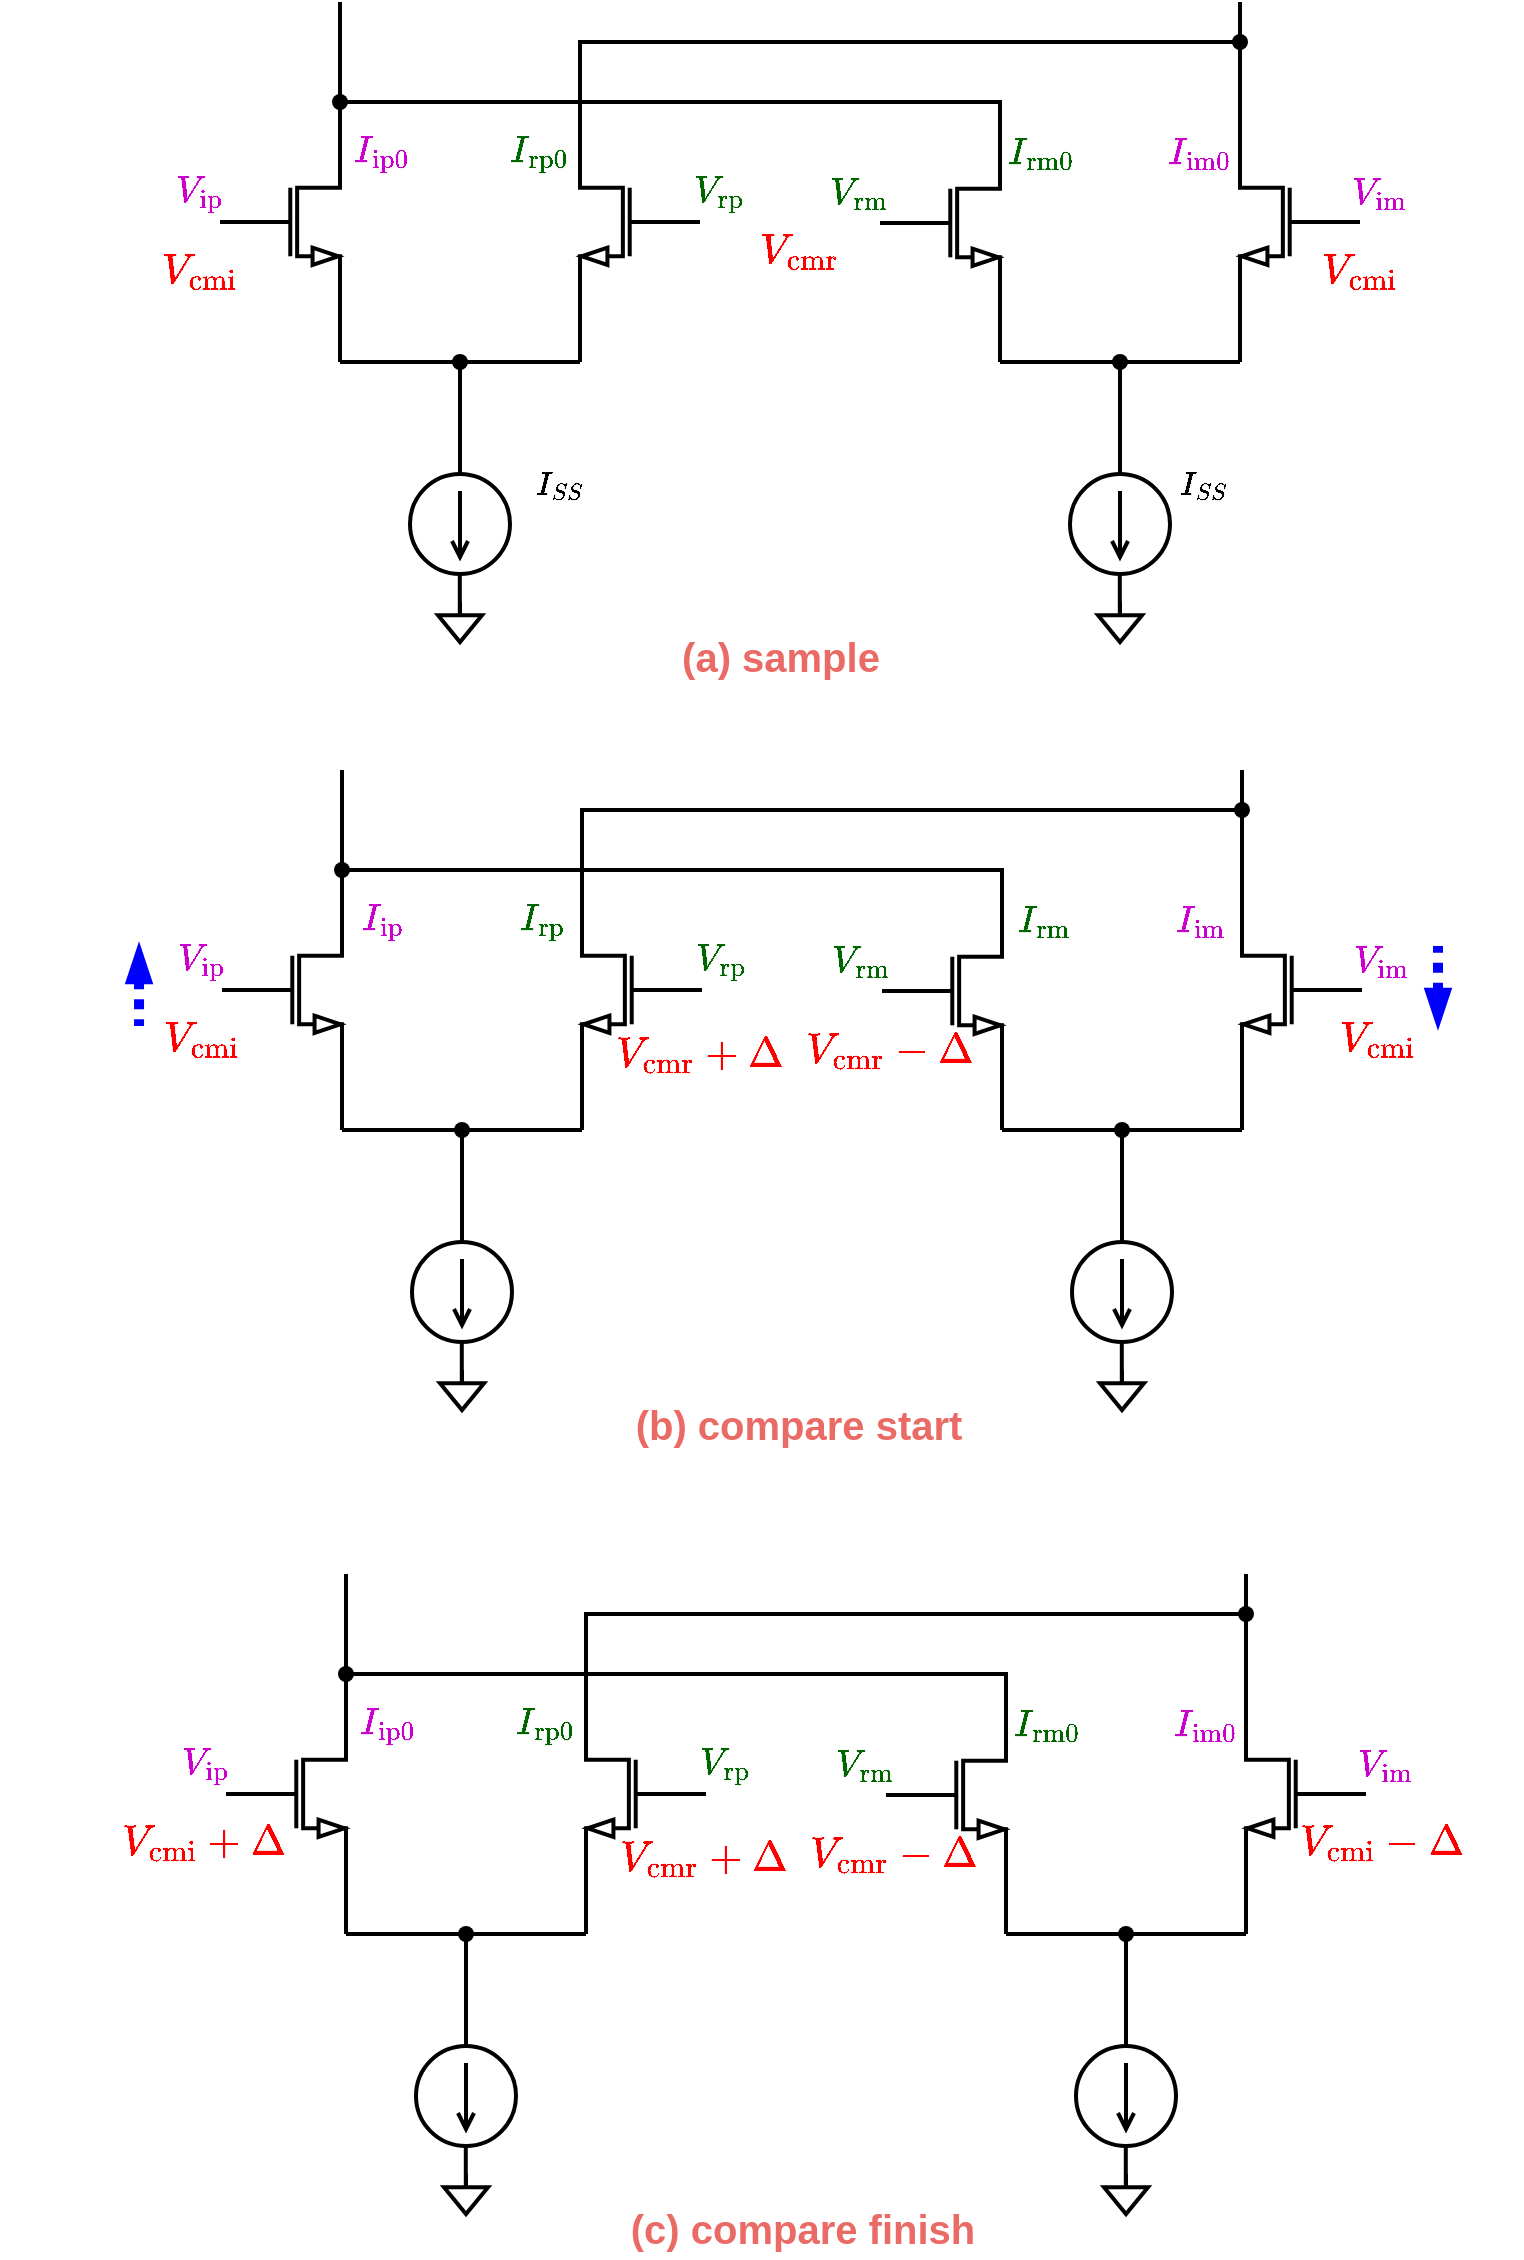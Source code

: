 <mxfile version="24.7.17">
  <diagram name="Page-1" id="Bgo-FpWaR2UOzJnFJCvu">
    <mxGraphModel dx="867" dy="847" grid="1" gridSize="10" guides="1" tooltips="1" connect="1" arrows="1" fold="1" page="1" pageScale="1" pageWidth="850" pageHeight="1100" math="1" shadow="0">
      <root>
        <mxCell id="0" />
        <mxCell id="1" parent="0" />
        <mxCell id="oNooGlTdRXXxpe_JB3kV-112" value="" style="verticalLabelPosition=bottom;shadow=0;dashed=0;align=center;html=1;verticalAlign=top;shape=mxgraph.electrical.transistors.nmos;pointerEvents=1;strokeWidth=2;" parent="1" vertex="1">
          <mxGeometry x="130" y="264" width="60" height="100" as="geometry" />
        </mxCell>
        <mxCell id="oNooGlTdRXXxpe_JB3kV-113" value="" style="verticalLabelPosition=bottom;shadow=0;dashed=0;align=center;html=1;verticalAlign=top;shape=mxgraph.electrical.transistors.nmos;pointerEvents=1;direction=east;flipH=1;strokeWidth=2;" parent="1" vertex="1">
          <mxGeometry x="310" y="264" width="60" height="100" as="geometry" />
        </mxCell>
        <mxCell id="oNooGlTdRXXxpe_JB3kV-114" value="" style="endArrow=none;html=1;rounded=0;strokeWidth=2;" parent="1" edge="1">
          <mxGeometry width="50" height="50" relative="1" as="geometry">
            <mxPoint x="190" y="384" as="sourcePoint" />
            <mxPoint x="310" y="384" as="targetPoint" />
          </mxGeometry>
        </mxCell>
        <mxCell id="oNooGlTdRXXxpe_JB3kV-115" value="" style="endArrow=none;html=1;rounded=0;strokeWidth=2;" parent="1" edge="1">
          <mxGeometry width="50" height="50" relative="1" as="geometry">
            <mxPoint x="190" y="374" as="sourcePoint" />
            <mxPoint x="190" y="354" as="targetPoint" />
            <Array as="points">
              <mxPoint x="190" y="384" />
            </Array>
          </mxGeometry>
        </mxCell>
        <mxCell id="oNooGlTdRXXxpe_JB3kV-116" value="" style="endArrow=none;html=1;rounded=0;strokeWidth=2;" parent="1" edge="1">
          <mxGeometry width="50" height="50" relative="1" as="geometry">
            <mxPoint x="310" y="374" as="sourcePoint" />
            <mxPoint x="310" y="354" as="targetPoint" />
            <Array as="points">
              <mxPoint x="310" y="384" />
            </Array>
          </mxGeometry>
        </mxCell>
        <mxCell id="oNooGlTdRXXxpe_JB3kV-117" value="" style="endArrow=none;html=1;rounded=0;exitX=0.5;exitY=0;exitDx=0;exitDy=0;exitPerimeter=0;strokeWidth=2;" parent="1" edge="1">
          <mxGeometry width="50" height="50" relative="1" as="geometry">
            <mxPoint x="250" y="440" as="sourcePoint" />
            <mxPoint x="250" y="384" as="targetPoint" />
          </mxGeometry>
        </mxCell>
        <mxCell id="oNooGlTdRXXxpe_JB3kV-118" value="" style="endArrow=none;html=1;rounded=0;strokeWidth=2;" parent="1" edge="1">
          <mxGeometry width="50" height="50" relative="1" as="geometry">
            <mxPoint x="190" y="274" as="sourcePoint" />
            <mxPoint x="190" y="204" as="targetPoint" />
          </mxGeometry>
        </mxCell>
        <mxCell id="oNooGlTdRXXxpe_JB3kV-119" value="" style="endArrow=none;html=1;rounded=0;strokeWidth=2;" parent="1" edge="1">
          <mxGeometry width="50" height="50" relative="1" as="geometry">
            <mxPoint x="310" y="274" as="sourcePoint" />
            <mxPoint x="310" y="223" as="targetPoint" />
          </mxGeometry>
        </mxCell>
        <mxCell id="oNooGlTdRXXxpe_JB3kV-120" value="&lt;font color=&quot;#cc00cc&quot; style=&quot;font-size: 16px;&quot;&gt;$$V_\text{ip}$$&lt;/font&gt;" style="text;html=1;align=center;verticalAlign=middle;whiteSpace=wrap;rounded=0;strokeWidth=2;" parent="1" vertex="1">
          <mxGeometry x="90" y="284" width="60" height="30" as="geometry" />
        </mxCell>
        <mxCell id="oNooGlTdRXXxpe_JB3kV-121" value="&lt;font color=&quot;#006600&quot; style=&quot;font-size: 16px;&quot;&gt;$$V_\text{rp}$$&lt;/font&gt;" style="text;html=1;align=center;verticalAlign=middle;whiteSpace=wrap;rounded=0;strokeWidth=2;" parent="1" vertex="1">
          <mxGeometry x="350" y="284" width="60" height="30" as="geometry" />
        </mxCell>
        <mxCell id="oNooGlTdRXXxpe_JB3kV-122" value="" style="verticalLabelPosition=bottom;shadow=0;dashed=0;align=center;html=1;verticalAlign=top;shape=mxgraph.electrical.transistors.nmos;pointerEvents=1;strokeWidth=2;" parent="1" vertex="1">
          <mxGeometry x="460" y="264" width="60" height="101" as="geometry" />
        </mxCell>
        <mxCell id="oNooGlTdRXXxpe_JB3kV-123" value="" style="verticalLabelPosition=bottom;shadow=0;dashed=0;align=center;html=1;verticalAlign=top;shape=mxgraph.electrical.transistors.nmos;pointerEvents=1;direction=east;flipH=1;strokeWidth=2;" parent="1" vertex="1">
          <mxGeometry x="640" y="264" width="60" height="100" as="geometry" />
        </mxCell>
        <mxCell id="oNooGlTdRXXxpe_JB3kV-124" value="" style="endArrow=none;html=1;rounded=0;strokeWidth=2;" parent="1" edge="1">
          <mxGeometry width="50" height="50" relative="1" as="geometry">
            <mxPoint x="520" y="384" as="sourcePoint" />
            <mxPoint x="640" y="384" as="targetPoint" />
          </mxGeometry>
        </mxCell>
        <mxCell id="oNooGlTdRXXxpe_JB3kV-125" value="" style="endArrow=none;html=1;rounded=0;strokeWidth=2;" parent="1" edge="1">
          <mxGeometry width="50" height="50" relative="1" as="geometry">
            <mxPoint x="520" y="374" as="sourcePoint" />
            <mxPoint x="520" y="354" as="targetPoint" />
            <Array as="points">
              <mxPoint x="520" y="384" />
            </Array>
          </mxGeometry>
        </mxCell>
        <mxCell id="oNooGlTdRXXxpe_JB3kV-126" value="" style="endArrow=none;html=1;rounded=0;strokeWidth=2;" parent="1" edge="1">
          <mxGeometry width="50" height="50" relative="1" as="geometry">
            <mxPoint x="640" y="374" as="sourcePoint" />
            <mxPoint x="640" y="354" as="targetPoint" />
            <Array as="points">
              <mxPoint x="640" y="384" />
            </Array>
          </mxGeometry>
        </mxCell>
        <mxCell id="oNooGlTdRXXxpe_JB3kV-127" value="" style="endArrow=none;html=1;rounded=0;exitDx=0;exitDy=0;exitPerimeter=0;strokeWidth=2;" parent="1" source="oNooGlTdRXXxpe_JB3kV-138" edge="1">
          <mxGeometry width="50" height="50" relative="1" as="geometry">
            <mxPoint x="530" y="434" as="sourcePoint" />
            <mxPoint x="580" y="384" as="targetPoint" />
          </mxGeometry>
        </mxCell>
        <mxCell id="oNooGlTdRXXxpe_JB3kV-128" value="" style="endArrow=none;html=1;rounded=0;strokeWidth=2;" parent="1" edge="1">
          <mxGeometry width="50" height="50" relative="1" as="geometry">
            <mxPoint x="520" y="274" as="sourcePoint" />
            <mxPoint x="520" y="253" as="targetPoint" />
          </mxGeometry>
        </mxCell>
        <mxCell id="oNooGlTdRXXxpe_JB3kV-129" value="" style="endArrow=none;html=1;rounded=0;strokeWidth=2;" parent="1" edge="1">
          <mxGeometry width="50" height="50" relative="1" as="geometry">
            <mxPoint x="640" y="274" as="sourcePoint" />
            <mxPoint x="640" y="204" as="targetPoint" />
          </mxGeometry>
        </mxCell>
        <mxCell id="oNooGlTdRXXxpe_JB3kV-130" value="&lt;font color=&quot;#006600&quot; style=&quot;font-size: 16px;&quot;&gt;$$V_\text{rm}$$&lt;/font&gt;" style="text;html=1;align=center;verticalAlign=middle;whiteSpace=wrap;rounded=0;strokeWidth=2;" parent="1" vertex="1">
          <mxGeometry x="420" y="284" width="60" height="30" as="geometry" />
        </mxCell>
        <mxCell id="oNooGlTdRXXxpe_JB3kV-131" value="&lt;font color=&quot;#cc00cc&quot; style=&quot;font-size: 16px;&quot;&gt;$$V_\text{im}$$&lt;/font&gt;" style="text;html=1;align=center;verticalAlign=middle;whiteSpace=wrap;rounded=0;strokeWidth=2;" parent="1" vertex="1">
          <mxGeometry x="680" y="284" width="60" height="30" as="geometry" />
        </mxCell>
        <mxCell id="oNooGlTdRXXxpe_JB3kV-132" value="" style="endArrow=none;html=1;rounded=0;strokeWidth=2;" parent="1" edge="1">
          <mxGeometry width="50" height="50" relative="1" as="geometry">
            <mxPoint x="190" y="254" as="sourcePoint" />
            <mxPoint x="520" y="254" as="targetPoint" />
          </mxGeometry>
        </mxCell>
        <mxCell id="oNooGlTdRXXxpe_JB3kV-133" value="" style="endArrow=none;html=1;rounded=0;strokeWidth=2;" parent="1" edge="1">
          <mxGeometry width="50" height="50" relative="1" as="geometry">
            <mxPoint x="310" y="224" as="sourcePoint" />
            <mxPoint x="640" y="224" as="targetPoint" />
          </mxGeometry>
        </mxCell>
        <mxCell id="oNooGlTdRXXxpe_JB3kV-134" value="" style="shape=waypoint;sketch=0;fillStyle=solid;size=6;pointerEvents=1;points=[];fillColor=none;resizable=0;rotatable=0;perimeter=centerPerimeter;snapToPoint=1;strokeWidth=2;" parent="1" vertex="1">
          <mxGeometry x="180" y="244" width="20" height="20" as="geometry" />
        </mxCell>
        <mxCell id="oNooGlTdRXXxpe_JB3kV-136" value="" style="shape=waypoint;sketch=0;fillStyle=solid;size=6;pointerEvents=1;points=[];fillColor=none;resizable=0;rotatable=0;perimeter=centerPerimeter;snapToPoint=1;strokeWidth=2;" parent="1" vertex="1">
          <mxGeometry x="240" y="374" width="20" height="20" as="geometry" />
        </mxCell>
        <mxCell id="oNooGlTdRXXxpe_JB3kV-137" value="" style="endArrow=none;html=1;rounded=0;exitX=0.5;exitY=0;exitDx=0;exitDy=0;exitPerimeter=0;strokeWidth=2;" parent="1" target="oNooGlTdRXXxpe_JB3kV-138" edge="1">
          <mxGeometry width="50" height="50" relative="1" as="geometry">
            <mxPoint x="580" y="440" as="sourcePoint" />
            <mxPoint x="580" y="384" as="targetPoint" />
          </mxGeometry>
        </mxCell>
        <mxCell id="oNooGlTdRXXxpe_JB3kV-138" value="" style="shape=waypoint;sketch=0;fillStyle=solid;size=6;pointerEvents=1;points=[];fillColor=none;resizable=0;rotatable=0;perimeter=centerPerimeter;snapToPoint=1;strokeWidth=2;" parent="1" vertex="1">
          <mxGeometry x="570" y="374" width="20" height="20" as="geometry" />
        </mxCell>
        <mxCell id="oNooGlTdRXXxpe_JB3kV-140" value="" style="shape=waypoint;sketch=0;fillStyle=solid;size=6;pointerEvents=1;points=[];fillColor=none;resizable=0;rotatable=0;perimeter=centerPerimeter;snapToPoint=1;strokeWidth=2;" parent="1" vertex="1">
          <mxGeometry x="630" y="214" width="20" height="20" as="geometry" />
        </mxCell>
        <mxCell id="oNooGlTdRXXxpe_JB3kV-141" value="" style="endArrow=none;html=1;rounded=0;strokeWidth=2;" parent="1" edge="1">
          <mxGeometry width="50" height="50" relative="1" as="geometry">
            <mxPoint x="249.9" y="510" as="sourcePoint" />
            <mxPoint x="249.9" y="490" as="targetPoint" />
          </mxGeometry>
        </mxCell>
        <mxCell id="oNooGlTdRXXxpe_JB3kV-142" value="" style="pointerEvents=1;verticalLabelPosition=bottom;shadow=0;dashed=0;align=center;html=1;verticalAlign=top;shape=mxgraph.electrical.signal_sources.signal_ground;strokeWidth=2;" parent="1" vertex="1">
          <mxGeometry x="239" y="504" width="22" height="20" as="geometry" />
        </mxCell>
        <mxCell id="oNooGlTdRXXxpe_JB3kV-143" value="" style="pointerEvents=1;verticalLabelPosition=bottom;shadow=0;dashed=0;align=center;html=1;verticalAlign=top;shape=mxgraph.electrical.signal_sources.source;aspect=fixed;points=[[0.5,0,0],[1,0.5,0],[0.5,1,0],[0,0.5,0]];elSignalType=dc2;strokeWidth=2;" parent="1" vertex="1">
          <mxGeometry x="225" y="440" width="50" height="50" as="geometry" />
        </mxCell>
        <mxCell id="oNooGlTdRXXxpe_JB3kV-144" value="" style="endArrow=none;html=1;rounded=0;strokeWidth=2;" parent="1" edge="1">
          <mxGeometry width="50" height="50" relative="1" as="geometry">
            <mxPoint x="579.9" y="510" as="sourcePoint" />
            <mxPoint x="579.9" y="490" as="targetPoint" />
          </mxGeometry>
        </mxCell>
        <mxCell id="oNooGlTdRXXxpe_JB3kV-145" value="" style="pointerEvents=1;verticalLabelPosition=bottom;shadow=0;dashed=0;align=center;html=1;verticalAlign=top;shape=mxgraph.electrical.signal_sources.signal_ground;strokeWidth=2;" parent="1" vertex="1">
          <mxGeometry x="569" y="504" width="22" height="20" as="geometry" />
        </mxCell>
        <mxCell id="oNooGlTdRXXxpe_JB3kV-146" value="" style="pointerEvents=1;verticalLabelPosition=bottom;shadow=0;dashed=0;align=center;html=1;verticalAlign=top;shape=mxgraph.electrical.signal_sources.source;aspect=fixed;points=[[0.5,0,0],[1,0.5,0],[0.5,1,0],[0,0.5,0]];elSignalType=dc2;strokeWidth=2;" parent="1" vertex="1">
          <mxGeometry x="555" y="440" width="50" height="50" as="geometry" />
        </mxCell>
        <mxCell id="oNooGlTdRXXxpe_JB3kV-147" value="&lt;font color=&quot;#ff0000&quot; style=&quot;font-size: 18px;&quot;&gt;$$V_\text{cmi}$$&lt;/font&gt;" style="text;html=1;align=center;verticalAlign=middle;whiteSpace=wrap;rounded=0;strokeWidth=2;" parent="1" vertex="1">
          <mxGeometry x="90" y="324" width="60" height="30" as="geometry" />
        </mxCell>
        <mxCell id="oNooGlTdRXXxpe_JB3kV-148" value="&lt;font color=&quot;#ff0000&quot; style=&quot;font-size: 18px;&quot;&gt;$$V_\text{cmi}$$&lt;/font&gt;" style="text;html=1;align=center;verticalAlign=middle;whiteSpace=wrap;rounded=0;strokeWidth=2;" parent="1" vertex="1">
          <mxGeometry x="670" y="324" width="60" height="30" as="geometry" />
        </mxCell>
        <mxCell id="oNooGlTdRXXxpe_JB3kV-149" value="&lt;font color=&quot;#ff0000&quot; style=&quot;font-size: 18px;&quot;&gt;$$V_\text{cmr}$$&lt;/font&gt;" style="text;html=1;align=center;verticalAlign=middle;whiteSpace=wrap;rounded=0;strokeWidth=2;" parent="1" vertex="1">
          <mxGeometry x="390" y="314" width="60" height="30" as="geometry" />
        </mxCell>
        <mxCell id="oNooGlTdRXXxpe_JB3kV-151" value="" style="verticalLabelPosition=bottom;shadow=0;dashed=0;align=center;html=1;verticalAlign=top;shape=mxgraph.electrical.transistors.nmos;pointerEvents=1;strokeWidth=2;" parent="1" vertex="1">
          <mxGeometry x="131" y="648" width="60" height="100" as="geometry" />
        </mxCell>
        <mxCell id="oNooGlTdRXXxpe_JB3kV-152" value="" style="verticalLabelPosition=bottom;shadow=0;dashed=0;align=center;html=1;verticalAlign=top;shape=mxgraph.electrical.transistors.nmos;pointerEvents=1;direction=east;flipH=1;strokeWidth=2;" parent="1" vertex="1">
          <mxGeometry x="311" y="648" width="60" height="100" as="geometry" />
        </mxCell>
        <mxCell id="oNooGlTdRXXxpe_JB3kV-153" value="" style="endArrow=none;html=1;rounded=0;strokeWidth=2;" parent="1" edge="1">
          <mxGeometry width="50" height="50" relative="1" as="geometry">
            <mxPoint x="191" y="768" as="sourcePoint" />
            <mxPoint x="311" y="768" as="targetPoint" />
          </mxGeometry>
        </mxCell>
        <mxCell id="oNooGlTdRXXxpe_JB3kV-154" value="" style="endArrow=none;html=1;rounded=0;strokeWidth=2;" parent="1" edge="1">
          <mxGeometry width="50" height="50" relative="1" as="geometry">
            <mxPoint x="191" y="758" as="sourcePoint" />
            <mxPoint x="191" y="738" as="targetPoint" />
            <Array as="points">
              <mxPoint x="191" y="768" />
            </Array>
          </mxGeometry>
        </mxCell>
        <mxCell id="oNooGlTdRXXxpe_JB3kV-155" value="" style="endArrow=none;html=1;rounded=0;strokeWidth=2;" parent="1" edge="1">
          <mxGeometry width="50" height="50" relative="1" as="geometry">
            <mxPoint x="311" y="758" as="sourcePoint" />
            <mxPoint x="311" y="738" as="targetPoint" />
            <Array as="points">
              <mxPoint x="311" y="768" />
            </Array>
          </mxGeometry>
        </mxCell>
        <mxCell id="oNooGlTdRXXxpe_JB3kV-156" value="" style="endArrow=none;html=1;rounded=0;exitX=0.5;exitY=0;exitDx=0;exitDy=0;exitPerimeter=0;strokeWidth=2;" parent="1" edge="1">
          <mxGeometry width="50" height="50" relative="1" as="geometry">
            <mxPoint x="251" y="824" as="sourcePoint" />
            <mxPoint x="251" y="768" as="targetPoint" />
          </mxGeometry>
        </mxCell>
        <mxCell id="oNooGlTdRXXxpe_JB3kV-157" value="" style="endArrow=none;html=1;rounded=0;strokeWidth=2;" parent="1" edge="1">
          <mxGeometry width="50" height="50" relative="1" as="geometry">
            <mxPoint x="191" y="658" as="sourcePoint" />
            <mxPoint x="191" y="588" as="targetPoint" />
          </mxGeometry>
        </mxCell>
        <mxCell id="oNooGlTdRXXxpe_JB3kV-158" value="" style="endArrow=none;html=1;rounded=0;strokeWidth=2;" parent="1" edge="1">
          <mxGeometry width="50" height="50" relative="1" as="geometry">
            <mxPoint x="311" y="658" as="sourcePoint" />
            <mxPoint x="311" y="607" as="targetPoint" />
          </mxGeometry>
        </mxCell>
        <mxCell id="oNooGlTdRXXxpe_JB3kV-159" value="&lt;font color=&quot;#cc00cc&quot; style=&quot;font-size: 16px;&quot;&gt;$$V_\text{ip}$$&lt;/font&gt;" style="text;html=1;align=center;verticalAlign=middle;whiteSpace=wrap;rounded=0;strokeWidth=2;" parent="1" vertex="1">
          <mxGeometry x="91" y="668" width="60" height="30" as="geometry" />
        </mxCell>
        <mxCell id="oNooGlTdRXXxpe_JB3kV-160" value="&lt;font color=&quot;#006600&quot; style=&quot;font-size: 16px;&quot;&gt;$$V_\text{rp}$$&lt;/font&gt;" style="text;html=1;align=center;verticalAlign=middle;whiteSpace=wrap;rounded=0;strokeWidth=2;" parent="1" vertex="1">
          <mxGeometry x="351" y="668" width="60" height="30" as="geometry" />
        </mxCell>
        <mxCell id="oNooGlTdRXXxpe_JB3kV-161" value="" style="verticalLabelPosition=bottom;shadow=0;dashed=0;align=center;html=1;verticalAlign=top;shape=mxgraph.electrical.transistors.nmos;pointerEvents=1;strokeWidth=2;" parent="1" vertex="1">
          <mxGeometry x="461" y="648" width="60" height="101" as="geometry" />
        </mxCell>
        <mxCell id="oNooGlTdRXXxpe_JB3kV-162" value="" style="verticalLabelPosition=bottom;shadow=0;dashed=0;align=center;html=1;verticalAlign=top;shape=mxgraph.electrical.transistors.nmos;pointerEvents=1;direction=east;flipH=1;strokeWidth=2;" parent="1" vertex="1">
          <mxGeometry x="641" y="648" width="60" height="100" as="geometry" />
        </mxCell>
        <mxCell id="oNooGlTdRXXxpe_JB3kV-163" value="" style="endArrow=none;html=1;rounded=0;strokeWidth=2;" parent="1" edge="1">
          <mxGeometry width="50" height="50" relative="1" as="geometry">
            <mxPoint x="521" y="768" as="sourcePoint" />
            <mxPoint x="641" y="768" as="targetPoint" />
          </mxGeometry>
        </mxCell>
        <mxCell id="oNooGlTdRXXxpe_JB3kV-164" value="" style="endArrow=none;html=1;rounded=0;strokeWidth=2;" parent="1" edge="1">
          <mxGeometry width="50" height="50" relative="1" as="geometry">
            <mxPoint x="521" y="758" as="sourcePoint" />
            <mxPoint x="521" y="738" as="targetPoint" />
            <Array as="points">
              <mxPoint x="521" y="768" />
            </Array>
          </mxGeometry>
        </mxCell>
        <mxCell id="oNooGlTdRXXxpe_JB3kV-165" value="" style="endArrow=none;html=1;rounded=0;strokeWidth=2;" parent="1" edge="1">
          <mxGeometry width="50" height="50" relative="1" as="geometry">
            <mxPoint x="641" y="758" as="sourcePoint" />
            <mxPoint x="641" y="738" as="targetPoint" />
            <Array as="points">
              <mxPoint x="641" y="768" />
            </Array>
          </mxGeometry>
        </mxCell>
        <mxCell id="oNooGlTdRXXxpe_JB3kV-166" value="" style="endArrow=none;html=1;rounded=0;exitDx=0;exitDy=0;exitPerimeter=0;strokeWidth=2;" parent="1" source="oNooGlTdRXXxpe_JB3kV-177" edge="1">
          <mxGeometry width="50" height="50" relative="1" as="geometry">
            <mxPoint x="531" y="818" as="sourcePoint" />
            <mxPoint x="581" y="768" as="targetPoint" />
          </mxGeometry>
        </mxCell>
        <mxCell id="oNooGlTdRXXxpe_JB3kV-167" value="" style="endArrow=none;html=1;rounded=0;strokeWidth=2;" parent="1" edge="1">
          <mxGeometry width="50" height="50" relative="1" as="geometry">
            <mxPoint x="521" y="658" as="sourcePoint" />
            <mxPoint x="521" y="637" as="targetPoint" />
          </mxGeometry>
        </mxCell>
        <mxCell id="oNooGlTdRXXxpe_JB3kV-168" value="" style="endArrow=none;html=1;rounded=0;strokeWidth=2;" parent="1" edge="1">
          <mxGeometry width="50" height="50" relative="1" as="geometry">
            <mxPoint x="641" y="658" as="sourcePoint" />
            <mxPoint x="641" y="588" as="targetPoint" />
          </mxGeometry>
        </mxCell>
        <mxCell id="oNooGlTdRXXxpe_JB3kV-169" value="&lt;font color=&quot;#006600&quot; style=&quot;font-size: 16px;&quot;&gt;$$V_\text{rm}$$&lt;/font&gt;" style="text;html=1;align=center;verticalAlign=middle;whiteSpace=wrap;rounded=0;strokeWidth=2;" parent="1" vertex="1">
          <mxGeometry x="421" y="668" width="60" height="30" as="geometry" />
        </mxCell>
        <mxCell id="oNooGlTdRXXxpe_JB3kV-170" value="&lt;font color=&quot;#cc00cc&quot; style=&quot;font-size: 16px;&quot;&gt;$$V_\text{im}$$&lt;/font&gt;" style="text;html=1;align=center;verticalAlign=middle;whiteSpace=wrap;rounded=0;strokeWidth=2;" parent="1" vertex="1">
          <mxGeometry x="681" y="668" width="60" height="30" as="geometry" />
        </mxCell>
        <mxCell id="oNooGlTdRXXxpe_JB3kV-171" value="" style="endArrow=none;html=1;rounded=0;strokeWidth=2;" parent="1" edge="1">
          <mxGeometry width="50" height="50" relative="1" as="geometry">
            <mxPoint x="191" y="638" as="sourcePoint" />
            <mxPoint x="521" y="638" as="targetPoint" />
          </mxGeometry>
        </mxCell>
        <mxCell id="oNooGlTdRXXxpe_JB3kV-172" value="" style="endArrow=none;html=1;rounded=0;strokeWidth=2;" parent="1" edge="1">
          <mxGeometry width="50" height="50" relative="1" as="geometry">
            <mxPoint x="311" y="608" as="sourcePoint" />
            <mxPoint x="641" y="608" as="targetPoint" />
          </mxGeometry>
        </mxCell>
        <mxCell id="oNooGlTdRXXxpe_JB3kV-173" value="" style="shape=waypoint;sketch=0;fillStyle=solid;size=6;pointerEvents=1;points=[];fillColor=none;resizable=0;rotatable=0;perimeter=centerPerimeter;snapToPoint=1;strokeWidth=2;" parent="1" vertex="1">
          <mxGeometry x="181" y="628" width="20" height="20" as="geometry" />
        </mxCell>
        <mxCell id="oNooGlTdRXXxpe_JB3kV-175" value="" style="shape=waypoint;sketch=0;fillStyle=solid;size=6;pointerEvents=1;points=[];fillColor=none;resizable=0;rotatable=0;perimeter=centerPerimeter;snapToPoint=1;strokeWidth=2;" parent="1" vertex="1">
          <mxGeometry x="241" y="758" width="20" height="20" as="geometry" />
        </mxCell>
        <mxCell id="oNooGlTdRXXxpe_JB3kV-176" value="" style="endArrow=none;html=1;rounded=0;exitX=0.5;exitY=0;exitDx=0;exitDy=0;exitPerimeter=0;strokeWidth=2;" parent="1" target="oNooGlTdRXXxpe_JB3kV-177" edge="1">
          <mxGeometry width="50" height="50" relative="1" as="geometry">
            <mxPoint x="581" y="824" as="sourcePoint" />
            <mxPoint x="581" y="768" as="targetPoint" />
          </mxGeometry>
        </mxCell>
        <mxCell id="oNooGlTdRXXxpe_JB3kV-177" value="" style="shape=waypoint;sketch=0;fillStyle=solid;size=6;pointerEvents=1;points=[];fillColor=none;resizable=0;rotatable=0;perimeter=centerPerimeter;snapToPoint=1;strokeWidth=2;" parent="1" vertex="1">
          <mxGeometry x="571" y="758" width="20" height="20" as="geometry" />
        </mxCell>
        <mxCell id="oNooGlTdRXXxpe_JB3kV-179" value="" style="shape=waypoint;sketch=0;fillStyle=solid;size=6;pointerEvents=1;points=[];fillColor=none;resizable=0;rotatable=0;perimeter=centerPerimeter;snapToPoint=1;strokeWidth=2;" parent="1" vertex="1">
          <mxGeometry x="631" y="598" width="20" height="20" as="geometry" />
        </mxCell>
        <mxCell id="oNooGlTdRXXxpe_JB3kV-180" value="" style="endArrow=none;html=1;rounded=0;strokeWidth=2;" parent="1" edge="1">
          <mxGeometry width="50" height="50" relative="1" as="geometry">
            <mxPoint x="250.9" y="894" as="sourcePoint" />
            <mxPoint x="250.9" y="874" as="targetPoint" />
          </mxGeometry>
        </mxCell>
        <mxCell id="oNooGlTdRXXxpe_JB3kV-181" value="" style="pointerEvents=1;verticalLabelPosition=bottom;shadow=0;dashed=0;align=center;html=1;verticalAlign=top;shape=mxgraph.electrical.signal_sources.signal_ground;strokeWidth=2;" parent="1" vertex="1">
          <mxGeometry x="240" y="888" width="22" height="20" as="geometry" />
        </mxCell>
        <mxCell id="oNooGlTdRXXxpe_JB3kV-182" value="" style="pointerEvents=1;verticalLabelPosition=bottom;shadow=0;dashed=0;align=center;html=1;verticalAlign=top;shape=mxgraph.electrical.signal_sources.source;aspect=fixed;points=[[0.5,0,0],[1,0.5,0],[0.5,1,0],[0,0.5,0]];elSignalType=dc2;strokeWidth=2;" parent="1" vertex="1">
          <mxGeometry x="226" y="824" width="50" height="50" as="geometry" />
        </mxCell>
        <mxCell id="oNooGlTdRXXxpe_JB3kV-183" value="" style="endArrow=none;html=1;rounded=0;strokeWidth=2;" parent="1" edge="1">
          <mxGeometry width="50" height="50" relative="1" as="geometry">
            <mxPoint x="580.9" y="894" as="sourcePoint" />
            <mxPoint x="580.9" y="874" as="targetPoint" />
          </mxGeometry>
        </mxCell>
        <mxCell id="oNooGlTdRXXxpe_JB3kV-184" value="" style="pointerEvents=1;verticalLabelPosition=bottom;shadow=0;dashed=0;align=center;html=1;verticalAlign=top;shape=mxgraph.electrical.signal_sources.signal_ground;strokeWidth=2;" parent="1" vertex="1">
          <mxGeometry x="570" y="888" width="22" height="20" as="geometry" />
        </mxCell>
        <mxCell id="oNooGlTdRXXxpe_JB3kV-185" value="" style="pointerEvents=1;verticalLabelPosition=bottom;shadow=0;dashed=0;align=center;html=1;verticalAlign=top;shape=mxgraph.electrical.signal_sources.source;aspect=fixed;points=[[0.5,0,0],[1,0.5,0],[0.5,1,0],[0,0.5,0]];elSignalType=dc2;strokeWidth=2;" parent="1" vertex="1">
          <mxGeometry x="556" y="824" width="50" height="50" as="geometry" />
        </mxCell>
        <mxCell id="oNooGlTdRXXxpe_JB3kV-186" value="&lt;font color=&quot;#ff0000&quot; style=&quot;font-size: 18px;&quot;&gt;&lt;b style=&quot;&quot;&gt;$$V_\text{cmi}$$&lt;/b&gt;&lt;/font&gt;" style="text;html=1;align=center;verticalAlign=middle;whiteSpace=wrap;rounded=0;strokeWidth=2;" parent="1" vertex="1">
          <mxGeometry x="91" y="708" width="59" height="30" as="geometry" />
        </mxCell>
        <mxCell id="oNooGlTdRXXxpe_JB3kV-187" value="&lt;font color=&quot;#ff0000&quot; style=&quot;font-size: 18px;&quot;&gt;&lt;b style=&quot;&quot;&gt;$$V_\text{cmi}$$&lt;/b&gt;&lt;/font&gt;" style="text;html=1;align=center;verticalAlign=middle;whiteSpace=wrap;rounded=0;strokeWidth=2;" parent="1" vertex="1">
          <mxGeometry x="679" y="708" width="60" height="30" as="geometry" />
        </mxCell>
        <mxCell id="oNooGlTdRXXxpe_JB3kV-188" value="&lt;font color=&quot;#ff0000&quot; style=&quot;font-size: 18px;&quot;&gt;&lt;b style=&quot;&quot;&gt;$$V_\text{cmr}+\Delta$$&lt;/b&gt;&lt;/font&gt;" style="text;html=1;align=center;verticalAlign=middle;whiteSpace=wrap;rounded=0;strokeWidth=2;" parent="1" vertex="1">
          <mxGeometry x="340" y="716" width="60" height="30" as="geometry" />
        </mxCell>
        <mxCell id="oNooGlTdRXXxpe_JB3kV-189" value="&lt;font color=&quot;#ff0000&quot; style=&quot;font-size: 18px;&quot;&gt;&lt;b style=&quot;&quot;&gt;$$V_\text{cmr}-\Delta$$&lt;/b&gt;&lt;/font&gt;" style="text;html=1;align=center;verticalAlign=middle;whiteSpace=wrap;rounded=0;strokeWidth=2;" parent="1" vertex="1">
          <mxGeometry x="435" y="714" width="60" height="30" as="geometry" />
        </mxCell>
        <mxCell id="oNooGlTdRXXxpe_JB3kV-190" value="&lt;font color=&quot;#cc00cc&quot; style=&quot;font-size: 16px;&quot;&gt;$$I_\text{ip0}$$&lt;/font&gt;" style="text;html=1;align=center;verticalAlign=middle;whiteSpace=wrap;rounded=0;strokeWidth=2;" parent="1" vertex="1">
          <mxGeometry x="181" y="264" width="60" height="30" as="geometry" />
        </mxCell>
        <mxCell id="oNooGlTdRXXxpe_JB3kV-192" value="&lt;font color=&quot;#006600&quot; style=&quot;font-size: 16px;&quot;&gt;$$I_\text{rp0}$$&lt;/font&gt;" style="text;html=1;align=center;verticalAlign=middle;whiteSpace=wrap;rounded=0;strokeWidth=2;" parent="1" vertex="1">
          <mxGeometry x="260" y="264" width="60" height="30" as="geometry" />
        </mxCell>
        <mxCell id="oNooGlTdRXXxpe_JB3kV-193" value="&lt;font color=&quot;#006600&quot; style=&quot;font-size: 16px;&quot;&gt;$$I_\text{rm0}$$&lt;/font&gt;" style="text;html=1;align=center;verticalAlign=middle;whiteSpace=wrap;rounded=0;strokeWidth=2;" parent="1" vertex="1">
          <mxGeometry x="511" y="264" width="60" height="30" as="geometry" />
        </mxCell>
        <mxCell id="oNooGlTdRXXxpe_JB3kV-194" value="&lt;font color=&quot;#cc00cc&quot; style=&quot;font-size: 16px;&quot;&gt;$$I_\text{im0}$$&lt;/font&gt;" style="text;html=1;align=center;verticalAlign=middle;whiteSpace=wrap;rounded=0;strokeWidth=2;" parent="1" vertex="1">
          <mxGeometry x="590" y="264" width="60" height="30" as="geometry" />
        </mxCell>
        <mxCell id="oNooGlTdRXXxpe_JB3kV-195" value="&lt;font color=&quot;#cc00cc&quot; style=&quot;font-size: 16px;&quot;&gt;$$I_\text{ip}$$&lt;/font&gt;" style="text;html=1;align=center;verticalAlign=middle;whiteSpace=wrap;rounded=0;strokeWidth=2;" parent="1" vertex="1">
          <mxGeometry x="182" y="648" width="60" height="30" as="geometry" />
        </mxCell>
        <mxCell id="oNooGlTdRXXxpe_JB3kV-196" value="&lt;font color=&quot;#006600&quot; style=&quot;font-size: 16px;&quot;&gt;$$I_\text{rp}$$&lt;/font&gt;" style="text;html=1;align=center;verticalAlign=middle;whiteSpace=wrap;rounded=0;strokeWidth=2;" parent="1" vertex="1">
          <mxGeometry x="261" y="648" width="60" height="30" as="geometry" />
        </mxCell>
        <mxCell id="oNooGlTdRXXxpe_JB3kV-197" value="&lt;font color=&quot;#006600&quot; style=&quot;font-size: 16px;&quot;&gt;$$I_\text{rm}$$&lt;/font&gt;" style="text;html=1;align=center;verticalAlign=middle;whiteSpace=wrap;rounded=0;strokeWidth=2;" parent="1" vertex="1">
          <mxGeometry x="512" y="648" width="60" height="30" as="geometry" />
        </mxCell>
        <mxCell id="oNooGlTdRXXxpe_JB3kV-198" value="&lt;font color=&quot;#cc00cc&quot; style=&quot;font-size: 16px;&quot;&gt;$$I_\text{im}$$&lt;/font&gt;" style="text;html=1;align=center;verticalAlign=middle;whiteSpace=wrap;rounded=0;strokeWidth=2;" parent="1" vertex="1">
          <mxGeometry x="591" y="648" width="60" height="30" as="geometry" />
        </mxCell>
        <mxCell id="oNooGlTdRXXxpe_JB3kV-201" value="&lt;font size=&quot;1&quot; color=&quot;#ea6b66&quot; style=&quot;&quot;&gt;&lt;span style=&quot;font-size: 20px;&quot;&gt;&lt;b&gt;(a) sample&lt;/b&gt;&lt;/span&gt;&lt;/font&gt;" style="text;html=1;align=center;verticalAlign=middle;whiteSpace=wrap;rounded=0;strokeWidth=2;" parent="1" vertex="1">
          <mxGeometry x="311" y="516" width="199" height="30" as="geometry" />
        </mxCell>
        <mxCell id="oNooGlTdRXXxpe_JB3kV-203" value="&lt;font size=&quot;1&quot; color=&quot;#ea6b66&quot; style=&quot;&quot;&gt;&lt;span style=&quot;font-size: 20px;&quot;&gt;&lt;b&gt;(b) compare start&lt;/b&gt;&lt;/span&gt;&lt;/font&gt;" style="text;html=1;align=center;verticalAlign=middle;whiteSpace=wrap;rounded=0;strokeWidth=2;" parent="1" vertex="1">
          <mxGeometry x="320" y="900" width="199" height="30" as="geometry" />
        </mxCell>
        <mxCell id="oNooGlTdRXXxpe_JB3kV-204" value="" style="verticalLabelPosition=bottom;shadow=0;dashed=0;align=center;html=1;verticalAlign=top;shape=mxgraph.electrical.transistors.nmos;pointerEvents=1;strokeWidth=2;" parent="1" vertex="1">
          <mxGeometry x="133" y="1050" width="60" height="100" as="geometry" />
        </mxCell>
        <mxCell id="oNooGlTdRXXxpe_JB3kV-205" value="" style="verticalLabelPosition=bottom;shadow=0;dashed=0;align=center;html=1;verticalAlign=top;shape=mxgraph.electrical.transistors.nmos;pointerEvents=1;direction=east;flipH=1;strokeWidth=2;" parent="1" vertex="1">
          <mxGeometry x="313" y="1050" width="60" height="100" as="geometry" />
        </mxCell>
        <mxCell id="oNooGlTdRXXxpe_JB3kV-206" value="" style="endArrow=none;html=1;rounded=0;strokeWidth=2;" parent="1" edge="1">
          <mxGeometry width="50" height="50" relative="1" as="geometry">
            <mxPoint x="193" y="1170" as="sourcePoint" />
            <mxPoint x="313" y="1170" as="targetPoint" />
          </mxGeometry>
        </mxCell>
        <mxCell id="oNooGlTdRXXxpe_JB3kV-207" value="" style="endArrow=none;html=1;rounded=0;strokeWidth=2;" parent="1" edge="1">
          <mxGeometry width="50" height="50" relative="1" as="geometry">
            <mxPoint x="193" y="1160" as="sourcePoint" />
            <mxPoint x="193" y="1140" as="targetPoint" />
            <Array as="points">
              <mxPoint x="193" y="1170" />
            </Array>
          </mxGeometry>
        </mxCell>
        <mxCell id="oNooGlTdRXXxpe_JB3kV-208" value="" style="endArrow=none;html=1;rounded=0;strokeWidth=2;" parent="1" edge="1">
          <mxGeometry width="50" height="50" relative="1" as="geometry">
            <mxPoint x="313" y="1160" as="sourcePoint" />
            <mxPoint x="313" y="1140" as="targetPoint" />
            <Array as="points">
              <mxPoint x="313" y="1170" />
            </Array>
          </mxGeometry>
        </mxCell>
        <mxCell id="oNooGlTdRXXxpe_JB3kV-209" value="" style="endArrow=none;html=1;rounded=0;exitX=0.5;exitY=0;exitDx=0;exitDy=0;exitPerimeter=0;strokeWidth=2;" parent="1" edge="1">
          <mxGeometry width="50" height="50" relative="1" as="geometry">
            <mxPoint x="253" y="1226" as="sourcePoint" />
            <mxPoint x="253" y="1170" as="targetPoint" />
          </mxGeometry>
        </mxCell>
        <mxCell id="oNooGlTdRXXxpe_JB3kV-210" value="" style="endArrow=none;html=1;rounded=0;strokeWidth=2;" parent="1" edge="1">
          <mxGeometry width="50" height="50" relative="1" as="geometry">
            <mxPoint x="193" y="1060" as="sourcePoint" />
            <mxPoint x="193" y="990" as="targetPoint" />
          </mxGeometry>
        </mxCell>
        <mxCell id="oNooGlTdRXXxpe_JB3kV-211" value="" style="endArrow=none;html=1;rounded=0;strokeWidth=2;" parent="1" edge="1">
          <mxGeometry width="50" height="50" relative="1" as="geometry">
            <mxPoint x="313" y="1060" as="sourcePoint" />
            <mxPoint x="313" y="1009" as="targetPoint" />
          </mxGeometry>
        </mxCell>
        <mxCell id="oNooGlTdRXXxpe_JB3kV-212" value="&lt;font color=&quot;#cc00cc&quot; style=&quot;font-size: 16px;&quot;&gt;$$V_\text{ip}$$&lt;/font&gt;" style="text;html=1;align=center;verticalAlign=middle;whiteSpace=wrap;rounded=0;strokeWidth=2;" parent="1" vertex="1">
          <mxGeometry x="93" y="1070" width="60" height="30" as="geometry" />
        </mxCell>
        <mxCell id="oNooGlTdRXXxpe_JB3kV-213" value="&lt;font color=&quot;#006600&quot; style=&quot;font-size: 16px;&quot;&gt;$$V_\text{rp}$$&lt;/font&gt;" style="text;html=1;align=center;verticalAlign=middle;whiteSpace=wrap;rounded=0;strokeWidth=2;" parent="1" vertex="1">
          <mxGeometry x="353" y="1070" width="60" height="30" as="geometry" />
        </mxCell>
        <mxCell id="oNooGlTdRXXxpe_JB3kV-214" value="" style="verticalLabelPosition=bottom;shadow=0;dashed=0;align=center;html=1;verticalAlign=top;shape=mxgraph.electrical.transistors.nmos;pointerEvents=1;strokeWidth=2;" parent="1" vertex="1">
          <mxGeometry x="463" y="1050" width="60" height="101" as="geometry" />
        </mxCell>
        <mxCell id="oNooGlTdRXXxpe_JB3kV-215" value="" style="verticalLabelPosition=bottom;shadow=0;dashed=0;align=center;html=1;verticalAlign=top;shape=mxgraph.electrical.transistors.nmos;pointerEvents=1;direction=east;flipH=1;strokeWidth=2;" parent="1" vertex="1">
          <mxGeometry x="643" y="1050" width="60" height="100" as="geometry" />
        </mxCell>
        <mxCell id="oNooGlTdRXXxpe_JB3kV-216" value="" style="endArrow=none;html=1;rounded=0;strokeWidth=2;" parent="1" edge="1">
          <mxGeometry width="50" height="50" relative="1" as="geometry">
            <mxPoint x="523" y="1170" as="sourcePoint" />
            <mxPoint x="643" y="1170" as="targetPoint" />
          </mxGeometry>
        </mxCell>
        <mxCell id="oNooGlTdRXXxpe_JB3kV-217" value="" style="endArrow=none;html=1;rounded=0;strokeWidth=2;" parent="1" edge="1">
          <mxGeometry width="50" height="50" relative="1" as="geometry">
            <mxPoint x="523" y="1160" as="sourcePoint" />
            <mxPoint x="523" y="1140" as="targetPoint" />
            <Array as="points">
              <mxPoint x="523" y="1170" />
            </Array>
          </mxGeometry>
        </mxCell>
        <mxCell id="oNooGlTdRXXxpe_JB3kV-218" value="" style="endArrow=none;html=1;rounded=0;strokeWidth=2;" parent="1" edge="1">
          <mxGeometry width="50" height="50" relative="1" as="geometry">
            <mxPoint x="643" y="1160" as="sourcePoint" />
            <mxPoint x="643" y="1140" as="targetPoint" />
            <Array as="points">
              <mxPoint x="643" y="1170" />
            </Array>
          </mxGeometry>
        </mxCell>
        <mxCell id="oNooGlTdRXXxpe_JB3kV-219" value="" style="endArrow=none;html=1;rounded=0;exitDx=0;exitDy=0;exitPerimeter=0;strokeWidth=2;" parent="1" source="oNooGlTdRXXxpe_JB3kV-230" edge="1">
          <mxGeometry width="50" height="50" relative="1" as="geometry">
            <mxPoint x="533" y="1220" as="sourcePoint" />
            <mxPoint x="583" y="1170" as="targetPoint" />
          </mxGeometry>
        </mxCell>
        <mxCell id="oNooGlTdRXXxpe_JB3kV-220" value="" style="endArrow=none;html=1;rounded=0;strokeWidth=2;" parent="1" edge="1">
          <mxGeometry width="50" height="50" relative="1" as="geometry">
            <mxPoint x="523" y="1060" as="sourcePoint" />
            <mxPoint x="523" y="1039" as="targetPoint" />
          </mxGeometry>
        </mxCell>
        <mxCell id="oNooGlTdRXXxpe_JB3kV-221" value="" style="endArrow=none;html=1;rounded=0;strokeWidth=2;" parent="1" edge="1">
          <mxGeometry width="50" height="50" relative="1" as="geometry">
            <mxPoint x="643" y="1060" as="sourcePoint" />
            <mxPoint x="643" y="990" as="targetPoint" />
          </mxGeometry>
        </mxCell>
        <mxCell id="oNooGlTdRXXxpe_JB3kV-222" value="&lt;font color=&quot;#006600&quot; style=&quot;font-size: 16px;&quot;&gt;$$V_\text{rm}$$&lt;/font&gt;" style="text;html=1;align=center;verticalAlign=middle;whiteSpace=wrap;rounded=0;strokeWidth=2;" parent="1" vertex="1">
          <mxGeometry x="423" y="1070" width="60" height="30" as="geometry" />
        </mxCell>
        <mxCell id="oNooGlTdRXXxpe_JB3kV-223" value="&lt;font color=&quot;#cc00cc&quot; style=&quot;font-size: 16px;&quot;&gt;$$V_\text{im}$$&lt;/font&gt;" style="text;html=1;align=center;verticalAlign=middle;whiteSpace=wrap;rounded=0;strokeWidth=2;" parent="1" vertex="1">
          <mxGeometry x="683" y="1070" width="60" height="30" as="geometry" />
        </mxCell>
        <mxCell id="oNooGlTdRXXxpe_JB3kV-224" value="" style="endArrow=none;html=1;rounded=0;strokeWidth=2;" parent="1" edge="1">
          <mxGeometry width="50" height="50" relative="1" as="geometry">
            <mxPoint x="193" y="1040" as="sourcePoint" />
            <mxPoint x="523" y="1040" as="targetPoint" />
          </mxGeometry>
        </mxCell>
        <mxCell id="oNooGlTdRXXxpe_JB3kV-225" value="" style="endArrow=none;html=1;rounded=0;strokeWidth=2;" parent="1" edge="1">
          <mxGeometry width="50" height="50" relative="1" as="geometry">
            <mxPoint x="313" y="1010" as="sourcePoint" />
            <mxPoint x="643" y="1010" as="targetPoint" />
          </mxGeometry>
        </mxCell>
        <mxCell id="oNooGlTdRXXxpe_JB3kV-226" value="" style="shape=waypoint;sketch=0;fillStyle=solid;size=6;pointerEvents=1;points=[];fillColor=none;resizable=0;rotatable=0;perimeter=centerPerimeter;snapToPoint=1;strokeWidth=2;" parent="1" vertex="1">
          <mxGeometry x="183" y="1030" width="20" height="20" as="geometry" />
        </mxCell>
        <mxCell id="oNooGlTdRXXxpe_JB3kV-228" value="" style="shape=waypoint;sketch=0;fillStyle=solid;size=6;pointerEvents=1;points=[];fillColor=none;resizable=0;rotatable=0;perimeter=centerPerimeter;snapToPoint=1;strokeWidth=2;" parent="1" vertex="1">
          <mxGeometry x="243" y="1160" width="20" height="20" as="geometry" />
        </mxCell>
        <mxCell id="oNooGlTdRXXxpe_JB3kV-229" value="" style="endArrow=none;html=1;rounded=0;exitX=0.5;exitY=0;exitDx=0;exitDy=0;exitPerimeter=0;strokeWidth=2;" parent="1" target="oNooGlTdRXXxpe_JB3kV-230" edge="1">
          <mxGeometry width="50" height="50" relative="1" as="geometry">
            <mxPoint x="583" y="1226" as="sourcePoint" />
            <mxPoint x="583" y="1170" as="targetPoint" />
          </mxGeometry>
        </mxCell>
        <mxCell id="oNooGlTdRXXxpe_JB3kV-230" value="" style="shape=waypoint;sketch=0;fillStyle=solid;size=6;pointerEvents=1;points=[];fillColor=none;resizable=0;rotatable=0;perimeter=centerPerimeter;snapToPoint=1;strokeWidth=2;" parent="1" vertex="1">
          <mxGeometry x="573" y="1160" width="20" height="20" as="geometry" />
        </mxCell>
        <mxCell id="oNooGlTdRXXxpe_JB3kV-232" value="" style="shape=waypoint;sketch=0;fillStyle=solid;size=6;pointerEvents=1;points=[];fillColor=none;resizable=0;rotatable=0;perimeter=centerPerimeter;snapToPoint=1;strokeWidth=2;" parent="1" vertex="1">
          <mxGeometry x="633" y="1000" width="20" height="20" as="geometry" />
        </mxCell>
        <mxCell id="oNooGlTdRXXxpe_JB3kV-233" value="" style="endArrow=none;html=1;rounded=0;strokeWidth=2;" parent="1" edge="1">
          <mxGeometry width="50" height="50" relative="1" as="geometry">
            <mxPoint x="252.9" y="1296" as="sourcePoint" />
            <mxPoint x="252.9" y="1276" as="targetPoint" />
          </mxGeometry>
        </mxCell>
        <mxCell id="oNooGlTdRXXxpe_JB3kV-234" value="" style="pointerEvents=1;verticalLabelPosition=bottom;shadow=0;dashed=0;align=center;html=1;verticalAlign=top;shape=mxgraph.electrical.signal_sources.signal_ground;strokeWidth=2;" parent="1" vertex="1">
          <mxGeometry x="242" y="1290" width="22" height="20" as="geometry" />
        </mxCell>
        <mxCell id="oNooGlTdRXXxpe_JB3kV-235" value="" style="pointerEvents=1;verticalLabelPosition=bottom;shadow=0;dashed=0;align=center;html=1;verticalAlign=top;shape=mxgraph.electrical.signal_sources.source;aspect=fixed;points=[[0.5,0,0],[1,0.5,0],[0.5,1,0],[0,0.5,0]];elSignalType=dc2;strokeWidth=2;" parent="1" vertex="1">
          <mxGeometry x="228" y="1226" width="50" height="50" as="geometry" />
        </mxCell>
        <mxCell id="oNooGlTdRXXxpe_JB3kV-236" value="" style="endArrow=none;html=1;rounded=0;strokeWidth=2;" parent="1" edge="1">
          <mxGeometry width="50" height="50" relative="1" as="geometry">
            <mxPoint x="582.9" y="1296" as="sourcePoint" />
            <mxPoint x="582.9" y="1276" as="targetPoint" />
          </mxGeometry>
        </mxCell>
        <mxCell id="oNooGlTdRXXxpe_JB3kV-237" value="" style="pointerEvents=1;verticalLabelPosition=bottom;shadow=0;dashed=0;align=center;html=1;verticalAlign=top;shape=mxgraph.electrical.signal_sources.signal_ground;strokeWidth=2;" parent="1" vertex="1">
          <mxGeometry x="572" y="1290" width="22" height="20" as="geometry" />
        </mxCell>
        <mxCell id="oNooGlTdRXXxpe_JB3kV-238" value="" style="pointerEvents=1;verticalLabelPosition=bottom;shadow=0;dashed=0;align=center;html=1;verticalAlign=top;shape=mxgraph.electrical.signal_sources.source;aspect=fixed;points=[[0.5,0,0],[1,0.5,0],[0.5,1,0],[0,0.5,0]];elSignalType=dc2;strokeWidth=2;" parent="1" vertex="1">
          <mxGeometry x="558" y="1226" width="50" height="50" as="geometry" />
        </mxCell>
        <mxCell id="oNooGlTdRXXxpe_JB3kV-239" value="&lt;font color=&quot;#ff0000&quot; style=&quot;font-size: 18px;&quot;&gt;&lt;b style=&quot;&quot;&gt;$$V_\text{cmi}+\Delta$$&lt;/b&gt;&lt;/font&gt;" style="text;html=1;align=center;verticalAlign=middle;whiteSpace=wrap;rounded=0;strokeWidth=2;" parent="1" vertex="1">
          <mxGeometry x="93" y="1110" width="59" height="30" as="geometry" />
        </mxCell>
        <mxCell id="oNooGlTdRXXxpe_JB3kV-240" value="&lt;font color=&quot;#ff0000&quot; style=&quot;font-size: 18px;&quot;&gt;&lt;b style=&quot;&quot;&gt;$$V_\text{cmi}-\Delta$$&lt;/b&gt;&lt;/font&gt;" style="text;html=1;align=center;verticalAlign=middle;whiteSpace=wrap;rounded=0;strokeWidth=2;" parent="1" vertex="1">
          <mxGeometry x="681" y="1110" width="60" height="30" as="geometry" />
        </mxCell>
        <mxCell id="oNooGlTdRXXxpe_JB3kV-241" value="&lt;font color=&quot;#ff0000&quot; style=&quot;font-size: 18px;&quot;&gt;&lt;b style=&quot;&quot;&gt;$$V_\text{cmr}+\Delta$$&lt;/b&gt;&lt;/font&gt;" style="text;html=1;align=center;verticalAlign=middle;whiteSpace=wrap;rounded=0;strokeWidth=2;" parent="1" vertex="1">
          <mxGeometry x="342" y="1118" width="60" height="30" as="geometry" />
        </mxCell>
        <mxCell id="oNooGlTdRXXxpe_JB3kV-242" value="&lt;font color=&quot;#ff0000&quot; style=&quot;font-size: 18px;&quot;&gt;&lt;b style=&quot;&quot;&gt;$$V_\text{cmr}-\Delta$$&lt;/b&gt;&lt;/font&gt;" style="text;html=1;align=center;verticalAlign=middle;whiteSpace=wrap;rounded=0;strokeWidth=2;" parent="1" vertex="1">
          <mxGeometry x="437" y="1116" width="60" height="30" as="geometry" />
        </mxCell>
        <mxCell id="oNooGlTdRXXxpe_JB3kV-243" value="&lt;font color=&quot;#cc00cc&quot; style=&quot;font-size: 16px;&quot;&gt;$$I_\text{ip0}$$&lt;/font&gt;" style="text;html=1;align=center;verticalAlign=middle;whiteSpace=wrap;rounded=0;strokeWidth=2;" parent="1" vertex="1">
          <mxGeometry x="184" y="1050" width="60" height="30" as="geometry" />
        </mxCell>
        <mxCell id="oNooGlTdRXXxpe_JB3kV-244" value="&lt;font color=&quot;#006600&quot; style=&quot;font-size: 16px;&quot;&gt;$$I_\text{rp0}$$&lt;/font&gt;" style="text;html=1;align=center;verticalAlign=middle;whiteSpace=wrap;rounded=0;strokeWidth=2;" parent="1" vertex="1">
          <mxGeometry x="263" y="1050" width="60" height="30" as="geometry" />
        </mxCell>
        <mxCell id="oNooGlTdRXXxpe_JB3kV-245" value="&lt;font color=&quot;#006600&quot; style=&quot;font-size: 16px;&quot;&gt;$$I_\text{rm0}$$&lt;/font&gt;" style="text;html=1;align=center;verticalAlign=middle;whiteSpace=wrap;rounded=0;strokeWidth=2;" parent="1" vertex="1">
          <mxGeometry x="514" y="1050" width="60" height="30" as="geometry" />
        </mxCell>
        <mxCell id="oNooGlTdRXXxpe_JB3kV-246" value="&lt;font color=&quot;#cc00cc&quot; style=&quot;font-size: 16px;&quot;&gt;$$I_\text{im0}$$&lt;/font&gt;" style="text;html=1;align=center;verticalAlign=middle;whiteSpace=wrap;rounded=0;strokeWidth=2;" parent="1" vertex="1">
          <mxGeometry x="593" y="1050" width="60" height="30" as="geometry" />
        </mxCell>
        <mxCell id="oNooGlTdRXXxpe_JB3kV-247" value="&lt;font size=&quot;1&quot; color=&quot;#ea6b66&quot; style=&quot;&quot;&gt;&lt;span style=&quot;font-size: 20px;&quot;&gt;&lt;b&gt;(c) compare finish&lt;/b&gt;&lt;/span&gt;&lt;/font&gt;" style="text;html=1;align=center;verticalAlign=middle;whiteSpace=wrap;rounded=0;strokeWidth=2;" parent="1" vertex="1">
          <mxGeometry x="322" y="1302" width="199" height="30" as="geometry" />
        </mxCell>
        <mxCell id="n4MeD3ZmvZ6pYFALy-Wp-1" value="" style="endArrow=none;html=1;rounded=0;fillColor=#d80073;strokeColor=#0000FF;strokeWidth=5;endFill=0;startArrow=blockThin;startFill=1;dashed=1;dashPattern=1 1;" parent="1" edge="1">
          <mxGeometry width="50" height="50" relative="1" as="geometry">
            <mxPoint x="89.52" y="676" as="sourcePoint" />
            <mxPoint x="89.52" y="716" as="targetPoint" />
          </mxGeometry>
        </mxCell>
        <mxCell id="n4MeD3ZmvZ6pYFALy-Wp-2" value="" style="endArrow=none;html=1;rounded=0;fillColor=#d80073;strokeColor=#0000FF;strokeWidth=5;endFill=0;startArrow=blockThin;startFill=1;dashed=1;dashPattern=1 1;" parent="1" edge="1">
          <mxGeometry width="50" height="50" relative="1" as="geometry">
            <mxPoint x="739" y="716" as="sourcePoint" />
            <mxPoint x="739" y="676" as="targetPoint" />
          </mxGeometry>
        </mxCell>
        <mxCell id="IVJJJ41Iw-X6ueQEeiMY-1" value="&lt;font style=&quot;font-size: 14px;&quot;&gt;$$I_{SS}$$&lt;/font&gt;" style="text;html=1;align=center;verticalAlign=middle;whiteSpace=wrap;rounded=0;" vertex="1" parent="1">
          <mxGeometry x="270" y="430" width="60" height="30" as="geometry" />
        </mxCell>
        <mxCell id="IVJJJ41Iw-X6ueQEeiMY-2" value="&lt;font style=&quot;font-size: 14px;&quot;&gt;$$I_{SS}$$&lt;/font&gt;" style="text;html=1;align=center;verticalAlign=middle;whiteSpace=wrap;rounded=0;" vertex="1" parent="1">
          <mxGeometry x="592" y="430" width="60" height="30" as="geometry" />
        </mxCell>
      </root>
    </mxGraphModel>
  </diagram>
</mxfile>
